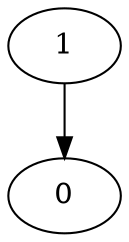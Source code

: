 
//Warning: the graph attribute "hierarchic" was parsed but is not supported by DOT,so it will not be translated.
//Warning: the node attribute "graphics" was parsed but is not supported by DOT,so it will not be translated.
//Warning: the node attribute "LabelGraphics" was parsed but is not supported by DOT,so it will not be translated.
//Warning: the node attribute "graphics" was parsed but is not supported by DOT,so it will not be translated.
//Warning: the node attribute "LabelGraphics" was parsed but is not supported by DOT,so it will not be translated.
//Warning: the edge attribute "LabelGraphics" was parsed but is not supported by DOT,so it will not be translated.
digraph G {
        0 [];
        1 [];
        1 -> 0 [];
}
